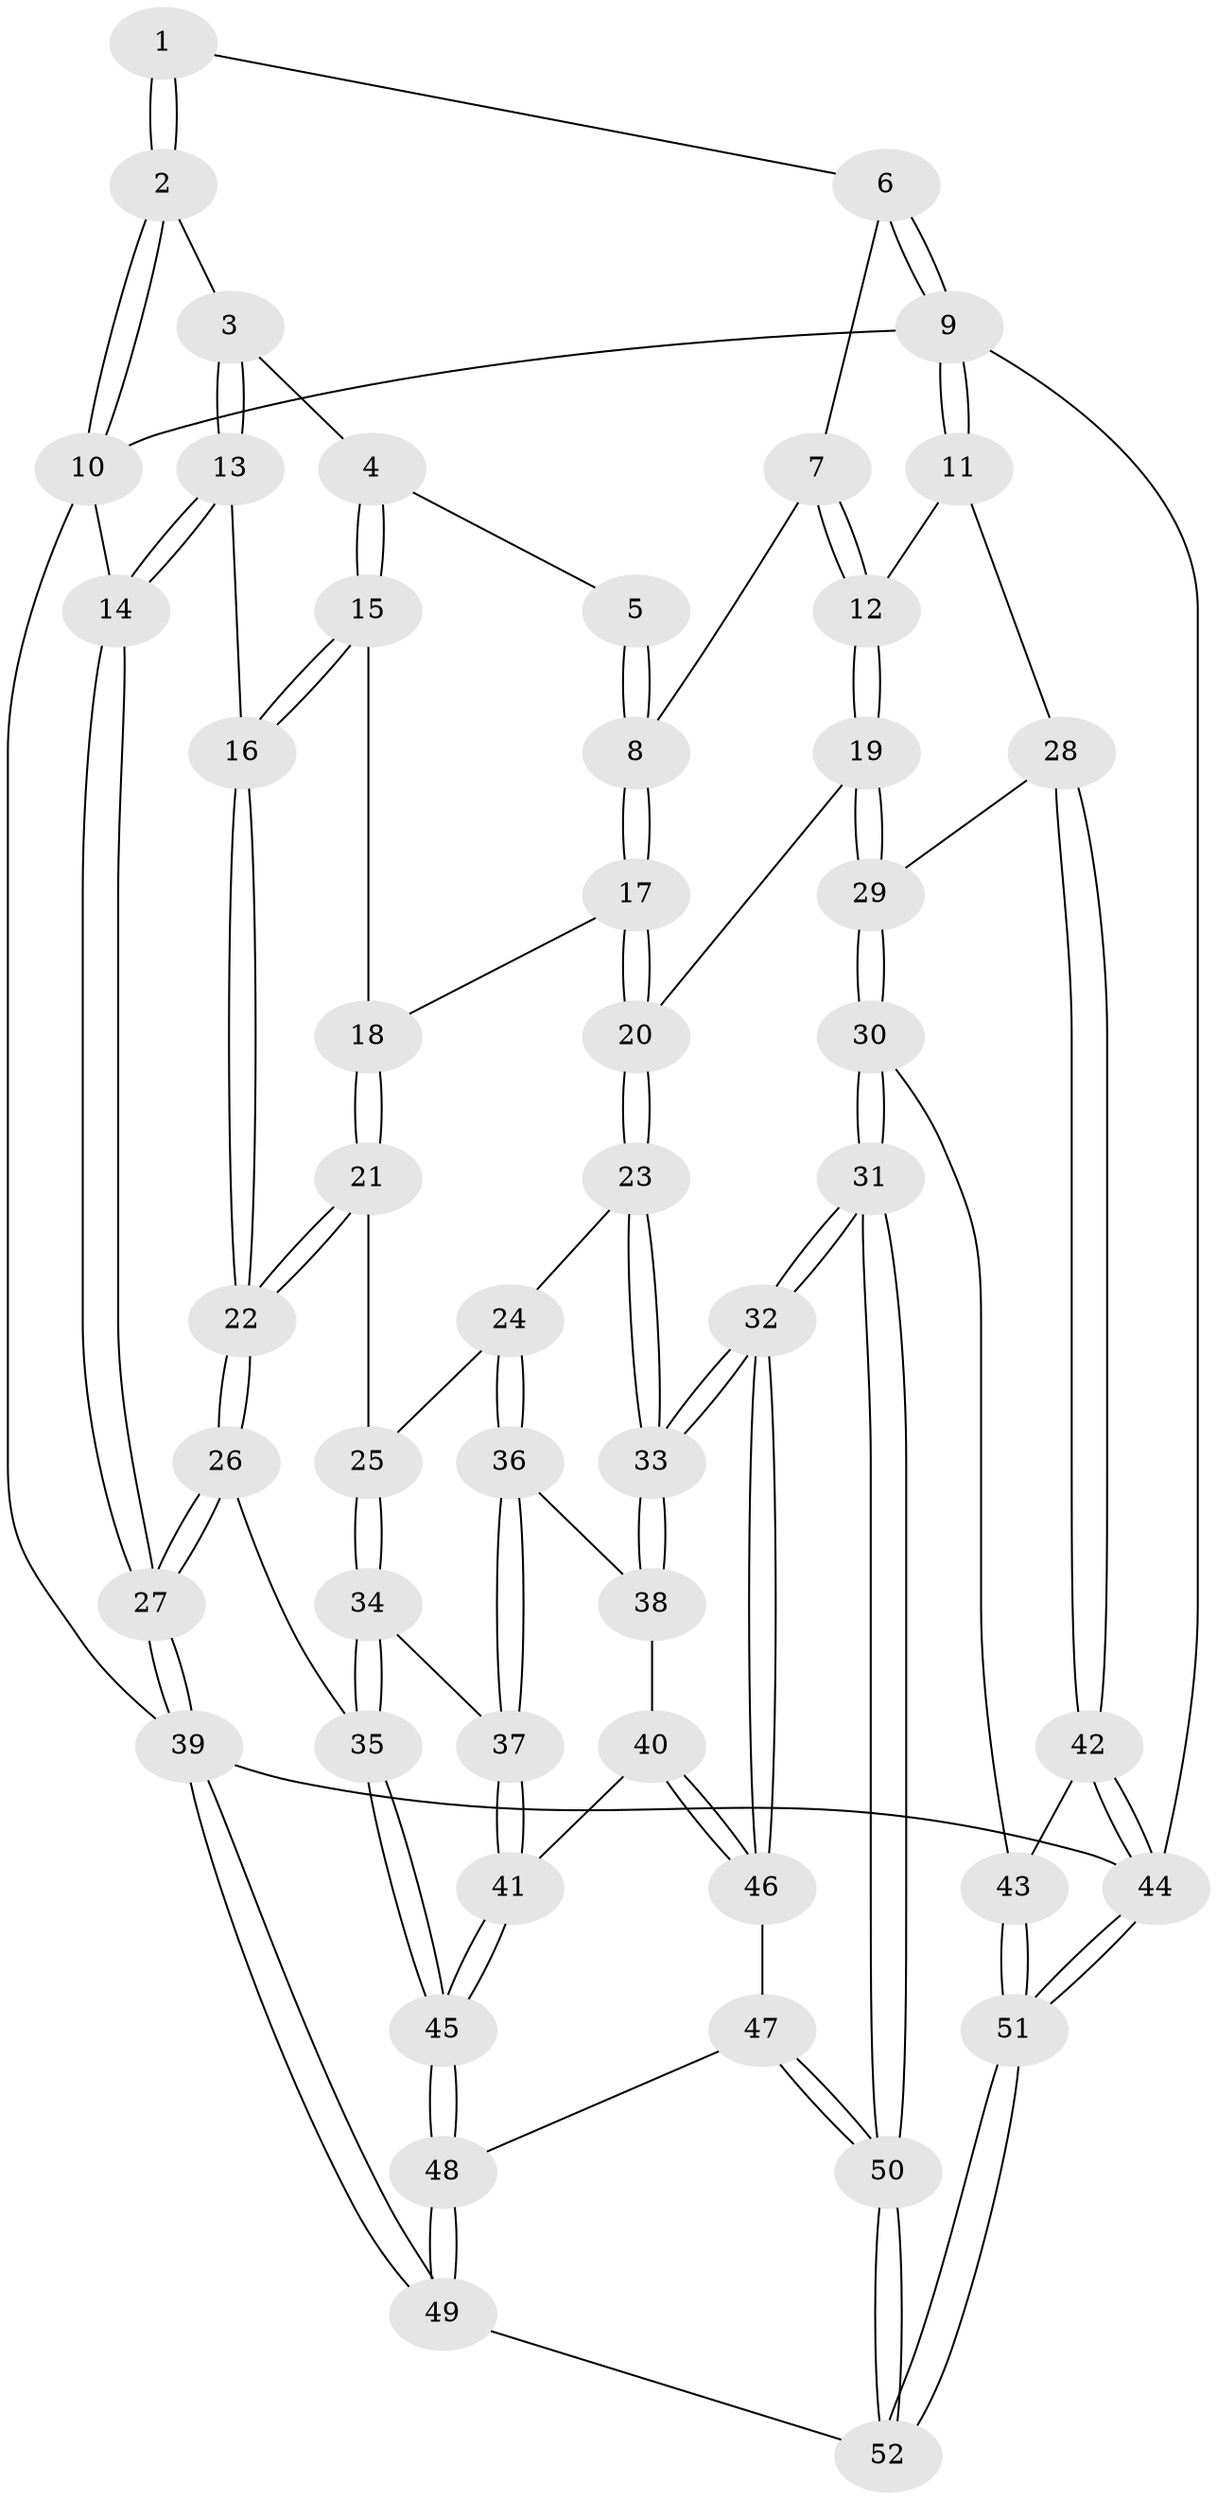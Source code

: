 // Generated by graph-tools (version 1.1) at 2025/50/03/09/25 03:50:58]
// undirected, 52 vertices, 127 edges
graph export_dot {
graph [start="1"]
  node [color=gray90,style=filled];
  1 [pos="+0.5146119548351745+0"];
  2 [pos="+0+0"];
  3 [pos="+0.2474878061038206+0.08966716486634022"];
  4 [pos="+0.2996726517773364+0.11601235288997526"];
  5 [pos="+0.4898574342293634+0"];
  6 [pos="+0.7785723374256867+0"];
  7 [pos="+0.76604550850692+0"];
  8 [pos="+0.5213494516400481+0.1538668123430178"];
  9 [pos="+1+0"];
  10 [pos="+0+0"];
  11 [pos="+1+0.15734879178218517"];
  12 [pos="+0.8020006231787596+0.18886348114140702"];
  13 [pos="+0.149138898007854+0.3174520718205216"];
  14 [pos="+0+0.33092720599294767"];
  15 [pos="+0.4076421624518262+0.2245098157904201"];
  16 [pos="+0.20104474554286855+0.3455730041159819"];
  17 [pos="+0.5142171267183596+0.18741629416156164"];
  18 [pos="+0.41404918146570097+0.22688571028285018"];
  19 [pos="+0.7361212408608536+0.31674566824726974"];
  20 [pos="+0.7335285347892541+0.31836287576086825"];
  21 [pos="+0.4303743781792554+0.43676953360667503"];
  22 [pos="+0.279822947894213+0.4725013741917637"];
  23 [pos="+0.7279683136663403+0.3306388847180822"];
  24 [pos="+0.4760234237975364+0.45523419235614004"];
  25 [pos="+0.44695403395811345+0.4467606365147399"];
  26 [pos="+0.21457019515046746+0.6081767301073975"];
  27 [pos="+0+0.7324062312785116"];
  28 [pos="+1+0.4024209734844177"];
  29 [pos="+0.9742316388484894+0.41102228521254985"];
  30 [pos="+0.8141640987845008+0.6726327506540023"];
  31 [pos="+0.7897227898475369+0.673029028917834"];
  32 [pos="+0.7467048439988598+0.6433800402323304"];
  33 [pos="+0.7407103167941474+0.6314867516722519"];
  34 [pos="+0.4029336158013743+0.6082196259202781"];
  35 [pos="+0.3139201718263437+0.6578304622118413"];
  36 [pos="+0.5250392891360959+0.5415757775679699"];
  37 [pos="+0.47389716302382023+0.631427988312502"];
  38 [pos="+0.5786529209042053+0.5716467135033935"];
  39 [pos="+0+1"];
  40 [pos="+0.5105123038579542+0.6840295937036152"];
  41 [pos="+0.48577986245518506+0.6943072657330511"];
  42 [pos="+1+0.6724051391769221"];
  43 [pos="+0.9083799990073388+0.698053974402214"];
  44 [pos="+1+1"];
  45 [pos="+0.43468261524724583+0.8151970253265542"];
  46 [pos="+0.7424402548161888+0.6457610375265964"];
  47 [pos="+0.6096708935257857+0.7522726379647908"];
  48 [pos="+0.4399841897732656+0.842506224301294"];
  49 [pos="+0.4071767859640564+1"];
  50 [pos="+0.709139200551078+1"];
  51 [pos="+0.9788757322551108+1"];
  52 [pos="+0.7074432307037081+1"];
  1 -- 2;
  1 -- 2;
  1 -- 6;
  2 -- 3;
  2 -- 10;
  2 -- 10;
  3 -- 4;
  3 -- 13;
  3 -- 13;
  4 -- 5;
  4 -- 15;
  4 -- 15;
  5 -- 8;
  5 -- 8;
  6 -- 7;
  6 -- 9;
  6 -- 9;
  7 -- 8;
  7 -- 12;
  7 -- 12;
  8 -- 17;
  8 -- 17;
  9 -- 10;
  9 -- 11;
  9 -- 11;
  9 -- 44;
  10 -- 14;
  10 -- 39;
  11 -- 12;
  11 -- 28;
  12 -- 19;
  12 -- 19;
  13 -- 14;
  13 -- 14;
  13 -- 16;
  14 -- 27;
  14 -- 27;
  15 -- 16;
  15 -- 16;
  15 -- 18;
  16 -- 22;
  16 -- 22;
  17 -- 18;
  17 -- 20;
  17 -- 20;
  18 -- 21;
  18 -- 21;
  19 -- 20;
  19 -- 29;
  19 -- 29;
  20 -- 23;
  20 -- 23;
  21 -- 22;
  21 -- 22;
  21 -- 25;
  22 -- 26;
  22 -- 26;
  23 -- 24;
  23 -- 33;
  23 -- 33;
  24 -- 25;
  24 -- 36;
  24 -- 36;
  25 -- 34;
  25 -- 34;
  26 -- 27;
  26 -- 27;
  26 -- 35;
  27 -- 39;
  27 -- 39;
  28 -- 29;
  28 -- 42;
  28 -- 42;
  29 -- 30;
  29 -- 30;
  30 -- 31;
  30 -- 31;
  30 -- 43;
  31 -- 32;
  31 -- 32;
  31 -- 50;
  31 -- 50;
  32 -- 33;
  32 -- 33;
  32 -- 46;
  32 -- 46;
  33 -- 38;
  33 -- 38;
  34 -- 35;
  34 -- 35;
  34 -- 37;
  35 -- 45;
  35 -- 45;
  36 -- 37;
  36 -- 37;
  36 -- 38;
  37 -- 41;
  37 -- 41;
  38 -- 40;
  39 -- 49;
  39 -- 49;
  39 -- 44;
  40 -- 41;
  40 -- 46;
  40 -- 46;
  41 -- 45;
  41 -- 45;
  42 -- 43;
  42 -- 44;
  42 -- 44;
  43 -- 51;
  43 -- 51;
  44 -- 51;
  44 -- 51;
  45 -- 48;
  45 -- 48;
  46 -- 47;
  47 -- 48;
  47 -- 50;
  47 -- 50;
  48 -- 49;
  48 -- 49;
  49 -- 52;
  50 -- 52;
  50 -- 52;
  51 -- 52;
  51 -- 52;
}
